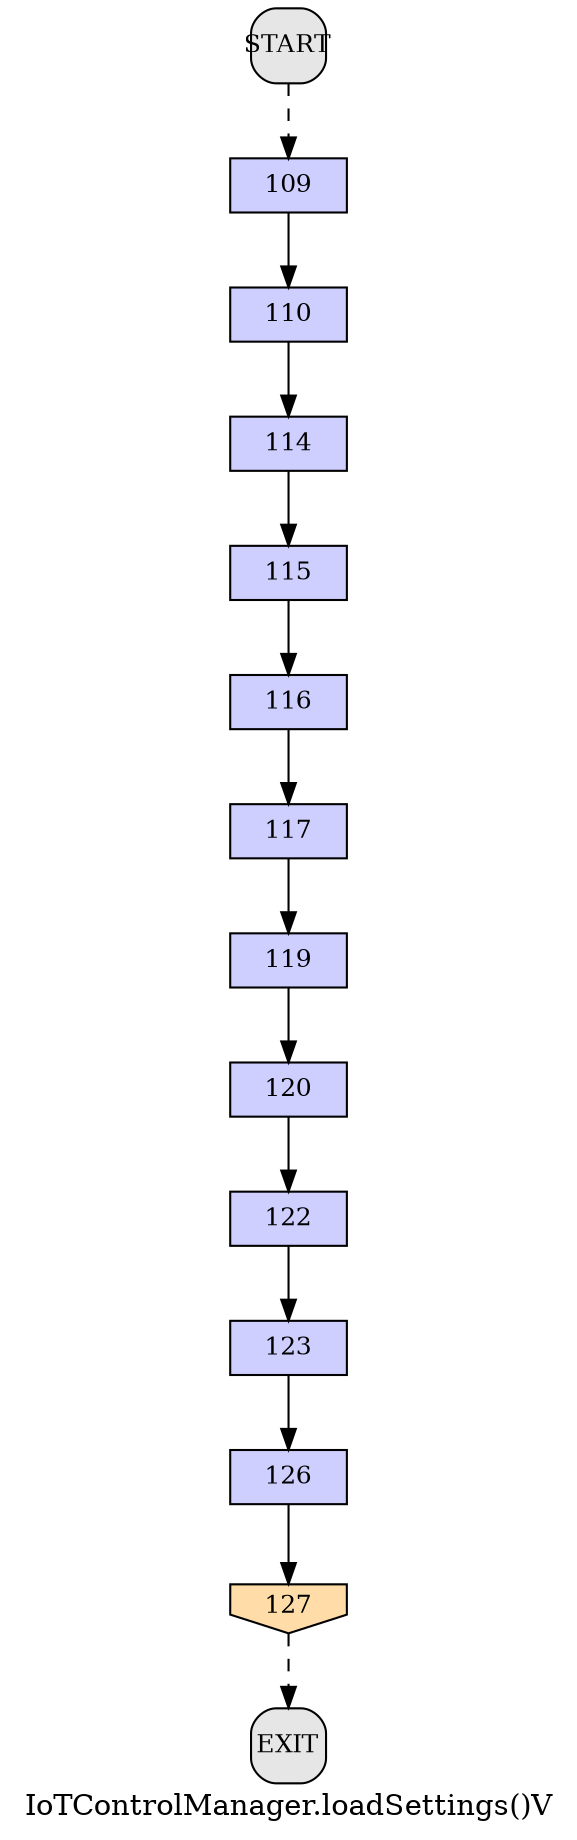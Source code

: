 /* --------------------------------------------------- */
/* Generated by Dr. Garbage Control Flow Graph Factory */
/* http://www.drgarbage.com                            */
/* Version: 4.5.0.201508311741                         */
/* Retrieved on: 2015-12-01 08:09:23.760               */
/* --------------------------------------------------- */
digraph "IoTControlManager.loadSettings()V" {
 graph [label="IoTControlManager.loadSettings()V"];
 2 [label="109", shape=box, style=filled, fillcolor="#CECEFF", fixedsize=true, fontsize=12, width=0.78, height=0.36 ]
 3 [label="110", shape=box, style=filled, fillcolor="#CECEFF", fixedsize=true, fontsize=12, width=0.78, height=0.36 ]
 4 [label="114", shape=box, style=filled, fillcolor="#CECEFF", fixedsize=true, fontsize=12, width=0.78, height=0.36 ]
 5 [label="115", shape=box, style=filled, fillcolor="#CECEFF", fixedsize=true, fontsize=12, width=0.78, height=0.36 ]
 6 [label="116", shape=box, style=filled, fillcolor="#CECEFF", fixedsize=true, fontsize=12, width=0.78, height=0.36 ]
 7 [label="117", shape=box, style=filled, fillcolor="#CECEFF", fixedsize=true, fontsize=12, width=0.78, height=0.36 ]
 8 [label="119", shape=box, style=filled, fillcolor="#CECEFF", fixedsize=true, fontsize=12, width=0.78, height=0.36 ]
 9 [label="120", shape=box, style=filled, fillcolor="#CECEFF", fixedsize=true, fontsize=12, width=0.78, height=0.36 ]
 10 [label="122", shape=box, style=filled, fillcolor="#CECEFF", fixedsize=true, fontsize=12, width=0.78, height=0.36 ]
 11 [label="123", shape=box, style=filled, fillcolor="#CECEFF", fixedsize=true, fontsize=12, width=0.78, height=0.36 ]
 12 [label="126", shape=box, style=filled, fillcolor="#CECEFF", fixedsize=true, fontsize=12, width=0.78, height=0.36 ]
 13 [label="127", shape=invhouse, style=filled, fillcolor="#FFDCA8", fixedsize=true, fontsize=12, width=0.78, height=0.36 ]
 14 [label="START", shape=box, style="filled, rounded", fillcolor="#E6E6E6", fixedsize=true, fontsize=12, width=0.5, height=0.5 ]
 15 [label="EXIT", shape=box, style="filled, rounded", fillcolor="#E6E6E6", fixedsize=true, fontsize=12, width=0.5, height=0.5 ]
 14 -> 2 [label="", style=dashed ]
 2 -> 3 [label="", style=solid ]
 3 -> 4 [label="", style=solid ]
 4 -> 5 [label="", style=solid ]
 5 -> 6 [label="", style=solid ]
 6 -> 7 [label="", style=solid ]
 7 -> 8 [label="", style=solid ]
 8 -> 9 [label="", style=solid ]
 9 -> 10 [label="", style=solid ]
 10 -> 11 [label="", style=solid ]
 11 -> 12 [label="", style=solid ]
 12 -> 13 [label="", style=solid ]
 13 -> 15 [label="", style=dashed ]
}

